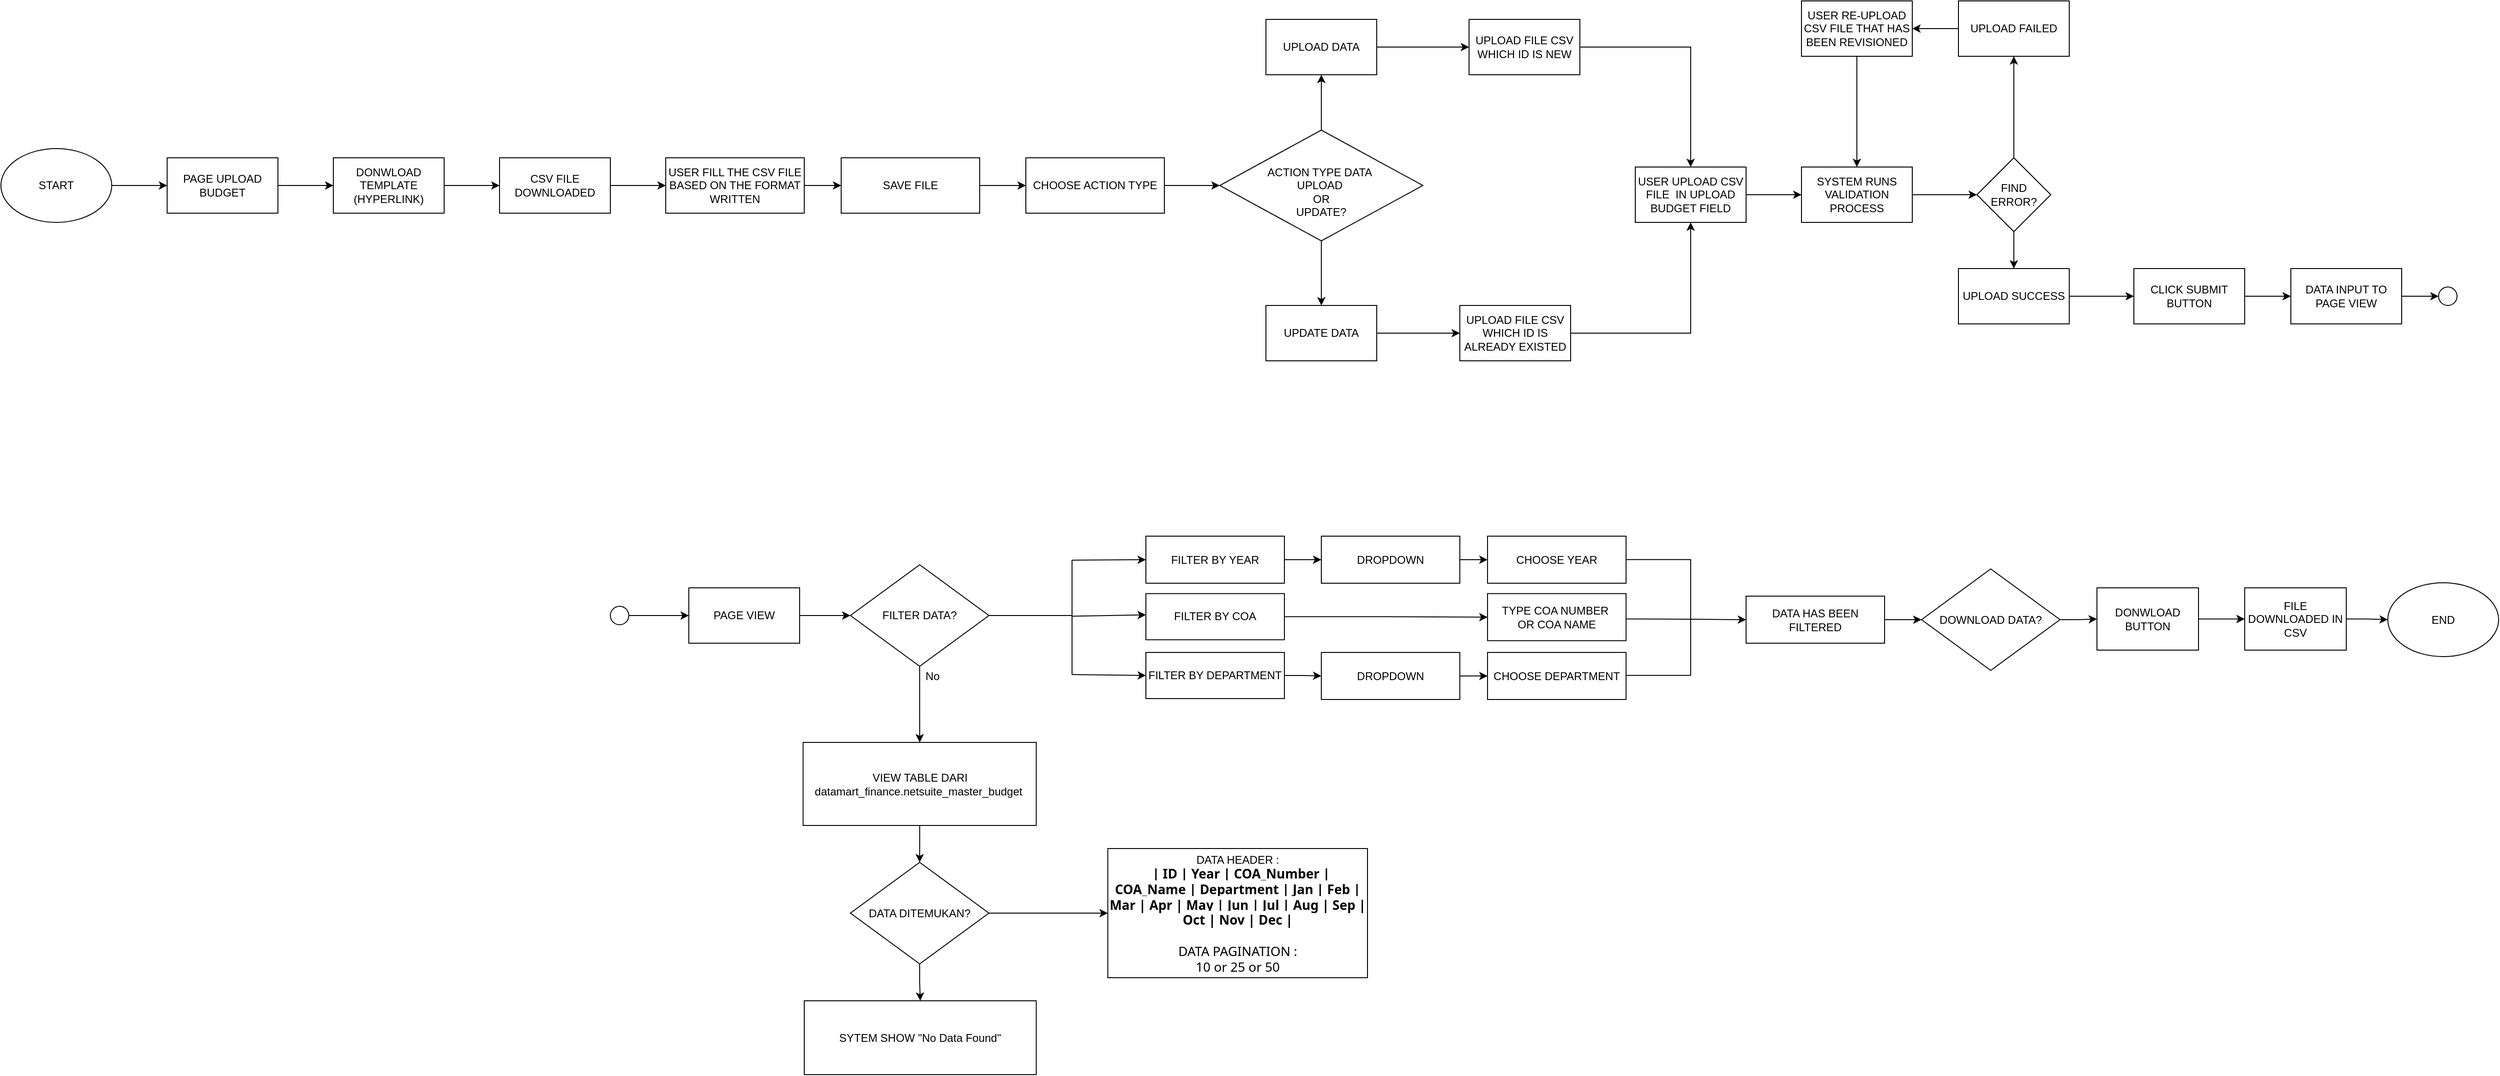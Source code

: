 <mxfile version="26.1.1">
  <diagram name="Page-1" id="rVhgOGxeyQuXEXUFn2q0">
    <mxGraphModel dx="3082" dy="984" grid="1" gridSize="10" guides="1" tooltips="1" connect="1" arrows="1" fold="1" page="1" pageScale="1" pageWidth="850" pageHeight="1100" math="0" shadow="0">
      <root>
        <mxCell id="0" />
        <mxCell id="1" parent="0" />
        <mxCell id="I8TiSBE5ZwDcG0NRmcf--39" value="" style="edgeStyle=orthogonalEdgeStyle;rounded=0;orthogonalLoop=1;jettySize=auto;html=1;" edge="1" parent="1" source="I8TiSBE5ZwDcG0NRmcf--1" target="I8TiSBE5ZwDcG0NRmcf--2">
          <mxGeometry relative="1" as="geometry" />
        </mxCell>
        <mxCell id="I8TiSBE5ZwDcG0NRmcf--1" value="START" style="ellipse;whiteSpace=wrap;html=1;" vertex="1" parent="1">
          <mxGeometry x="-460" y="330" width="120" height="80" as="geometry" />
        </mxCell>
        <mxCell id="I8TiSBE5ZwDcG0NRmcf--40" value="" style="edgeStyle=orthogonalEdgeStyle;rounded=0;orthogonalLoop=1;jettySize=auto;html=1;" edge="1" parent="1" source="I8TiSBE5ZwDcG0NRmcf--2" target="I8TiSBE5ZwDcG0NRmcf--20">
          <mxGeometry relative="1" as="geometry" />
        </mxCell>
        <mxCell id="I8TiSBE5ZwDcG0NRmcf--2" value="PAGE UPLOAD BUDGET" style="rounded=0;whiteSpace=wrap;html=1;" vertex="1" parent="1">
          <mxGeometry x="-280" y="340" width="120" height="60" as="geometry" />
        </mxCell>
        <mxCell id="I8TiSBE5ZwDcG0NRmcf--46" value="" style="edgeStyle=orthogonalEdgeStyle;rounded=0;orthogonalLoop=1;jettySize=auto;html=1;" edge="1" parent="1" source="I8TiSBE5ZwDcG0NRmcf--4" target="I8TiSBE5ZwDcG0NRmcf--6">
          <mxGeometry relative="1" as="geometry" />
        </mxCell>
        <mxCell id="I8TiSBE5ZwDcG0NRmcf--47" value="" style="edgeStyle=orthogonalEdgeStyle;rounded=0;orthogonalLoop=1;jettySize=auto;html=1;" edge="1" parent="1" source="I8TiSBE5ZwDcG0NRmcf--4" target="I8TiSBE5ZwDcG0NRmcf--5">
          <mxGeometry relative="1" as="geometry" />
        </mxCell>
        <mxCell id="I8TiSBE5ZwDcG0NRmcf--4" value="&lt;div&gt;&lt;br&gt;&lt;/div&gt;ACTION TYPE DATA&amp;nbsp;&lt;div&gt;UPLOAD&amp;nbsp;&lt;div&gt;OR&lt;/div&gt;&lt;div&gt;UPDATE?&lt;/div&gt;&lt;/div&gt;" style="rhombus;whiteSpace=wrap;html=1;" vertex="1" parent="1">
          <mxGeometry x="860" y="310" width="220" height="120" as="geometry" />
        </mxCell>
        <mxCell id="I8TiSBE5ZwDcG0NRmcf--49" value="" style="edgeStyle=orthogonalEdgeStyle;rounded=0;orthogonalLoop=1;jettySize=auto;html=1;" edge="1" parent="1" source="I8TiSBE5ZwDcG0NRmcf--5" target="I8TiSBE5ZwDcG0NRmcf--8">
          <mxGeometry relative="1" as="geometry" />
        </mxCell>
        <mxCell id="I8TiSBE5ZwDcG0NRmcf--5" value="UPDATE DATA" style="rounded=0;whiteSpace=wrap;html=1;" vertex="1" parent="1">
          <mxGeometry x="910" y="500" width="120" height="60" as="geometry" />
        </mxCell>
        <mxCell id="I8TiSBE5ZwDcG0NRmcf--48" value="" style="edgeStyle=orthogonalEdgeStyle;rounded=0;orthogonalLoop=1;jettySize=auto;html=1;" edge="1" parent="1" source="I8TiSBE5ZwDcG0NRmcf--6" target="I8TiSBE5ZwDcG0NRmcf--7">
          <mxGeometry relative="1" as="geometry" />
        </mxCell>
        <mxCell id="I8TiSBE5ZwDcG0NRmcf--6" value="UPLOAD DATA" style="rounded=0;whiteSpace=wrap;html=1;" vertex="1" parent="1">
          <mxGeometry x="910" y="190" width="120" height="60" as="geometry" />
        </mxCell>
        <mxCell id="I8TiSBE5ZwDcG0NRmcf--50" style="edgeStyle=orthogonalEdgeStyle;rounded=0;orthogonalLoop=1;jettySize=auto;html=1;" edge="1" parent="1" source="I8TiSBE5ZwDcG0NRmcf--7" target="I8TiSBE5ZwDcG0NRmcf--23">
          <mxGeometry relative="1" as="geometry" />
        </mxCell>
        <mxCell id="I8TiSBE5ZwDcG0NRmcf--7" value="UPLOAD FILE CSV WHICH ID IS NEW" style="rounded=0;whiteSpace=wrap;html=1;" vertex="1" parent="1">
          <mxGeometry x="1130" y="190" width="120" height="60" as="geometry" />
        </mxCell>
        <mxCell id="I8TiSBE5ZwDcG0NRmcf--51" style="edgeStyle=orthogonalEdgeStyle;rounded=0;orthogonalLoop=1;jettySize=auto;html=1;entryX=0.5;entryY=1;entryDx=0;entryDy=0;" edge="1" parent="1" source="I8TiSBE5ZwDcG0NRmcf--8" target="I8TiSBE5ZwDcG0NRmcf--23">
          <mxGeometry relative="1" as="geometry" />
        </mxCell>
        <mxCell id="I8TiSBE5ZwDcG0NRmcf--8" value="UPLOAD FILE CSV WHICH ID IS ALREADY EXISTED" style="rounded=0;whiteSpace=wrap;html=1;" vertex="1" parent="1">
          <mxGeometry x="1120" y="500" width="120" height="60" as="geometry" />
        </mxCell>
        <mxCell id="I8TiSBE5ZwDcG0NRmcf--62" value="" style="edgeStyle=orthogonalEdgeStyle;rounded=0;orthogonalLoop=1;jettySize=auto;html=1;" edge="1" parent="1" source="I8TiSBE5ZwDcG0NRmcf--10" target="I8TiSBE5ZwDcG0NRmcf--13">
          <mxGeometry relative="1" as="geometry" />
        </mxCell>
        <mxCell id="I8TiSBE5ZwDcG0NRmcf--10" value="PAGE VIEW" style="rounded=0;whiteSpace=wrap;html=1;" vertex="1" parent="1">
          <mxGeometry x="285" y="806" width="120" height="60" as="geometry" />
        </mxCell>
        <mxCell id="I8TiSBE5ZwDcG0NRmcf--60" value="" style="edgeStyle=orthogonalEdgeStyle;rounded=0;orthogonalLoop=1;jettySize=auto;html=1;" edge="1" parent="1" source="I8TiSBE5ZwDcG0NRmcf--12" target="I8TiSBE5ZwDcG0NRmcf--31">
          <mxGeometry relative="1" as="geometry" />
        </mxCell>
        <mxCell id="I8TiSBE5ZwDcG0NRmcf--12" value="DATA INPUT TO PAGE VIEW" style="rounded=0;whiteSpace=wrap;html=1;" vertex="1" parent="1">
          <mxGeometry x="2020" y="460" width="120" height="60" as="geometry" />
        </mxCell>
        <mxCell id="I8TiSBE5ZwDcG0NRmcf--64" value="" style="edgeStyle=orthogonalEdgeStyle;rounded=0;orthogonalLoop=1;jettySize=auto;html=1;" edge="1" parent="1" source="I8TiSBE5ZwDcG0NRmcf--13" target="I8TiSBE5ZwDcG0NRmcf--14">
          <mxGeometry relative="1" as="geometry" />
        </mxCell>
        <mxCell id="I8TiSBE5ZwDcG0NRmcf--13" value="&lt;div&gt;FILTER DATA?&lt;/div&gt;" style="rhombus;whiteSpace=wrap;html=1;" vertex="1" parent="1">
          <mxGeometry x="460" y="781" width="150" height="110" as="geometry" />
        </mxCell>
        <mxCell id="I8TiSBE5ZwDcG0NRmcf--75" value="" style="edgeStyle=orthogonalEdgeStyle;rounded=0;orthogonalLoop=1;jettySize=auto;html=1;" edge="1" parent="1" source="I8TiSBE5ZwDcG0NRmcf--14" target="I8TiSBE5ZwDcG0NRmcf--74">
          <mxGeometry relative="1" as="geometry" />
        </mxCell>
        <mxCell id="I8TiSBE5ZwDcG0NRmcf--14" value="VIEW TABLE DARI&lt;div&gt;datamart_finance.netsuite_master_budget&amp;nbsp;&lt;/div&gt;" style="rounded=0;whiteSpace=wrap;html=1;" vertex="1" parent="1">
          <mxGeometry x="408.75" y="973.5" width="252.5" height="90" as="geometry" />
        </mxCell>
        <mxCell id="I8TiSBE5ZwDcG0NRmcf--101" style="edgeStyle=orthogonalEdgeStyle;rounded=0;orthogonalLoop=1;jettySize=auto;html=1;entryX=0;entryY=0.5;entryDx=0;entryDy=0;" edge="1" parent="1" source="I8TiSBE5ZwDcG0NRmcf--15" target="I8TiSBE5ZwDcG0NRmcf--89">
          <mxGeometry relative="1" as="geometry" />
        </mxCell>
        <mxCell id="I8TiSBE5ZwDcG0NRmcf--15" value="FILTER BY YEAR" style="rounded=0;whiteSpace=wrap;html=1;" vertex="1" parent="1">
          <mxGeometry x="780" y="750" width="150" height="51" as="geometry" />
        </mxCell>
        <mxCell id="I8TiSBE5ZwDcG0NRmcf--66" value="" style="edgeStyle=orthogonalEdgeStyle;rounded=0;orthogonalLoop=1;jettySize=auto;html=1;" edge="1" parent="1" source="I8TiSBE5ZwDcG0NRmcf--16" target="I8TiSBE5ZwDcG0NRmcf--17">
          <mxGeometry relative="1" as="geometry" />
        </mxCell>
        <mxCell id="I8TiSBE5ZwDcG0NRmcf--16" value="&lt;div&gt;DOWNLOAD DATA?&lt;/div&gt;" style="rhombus;whiteSpace=wrap;html=1;" vertex="1" parent="1">
          <mxGeometry x="1620" y="785.5" width="150" height="110" as="geometry" />
        </mxCell>
        <mxCell id="I8TiSBE5ZwDcG0NRmcf--67" value="" style="edgeStyle=orthogonalEdgeStyle;rounded=0;orthogonalLoop=1;jettySize=auto;html=1;" edge="1" parent="1" source="I8TiSBE5ZwDcG0NRmcf--17" target="I8TiSBE5ZwDcG0NRmcf--18">
          <mxGeometry relative="1" as="geometry" />
        </mxCell>
        <mxCell id="I8TiSBE5ZwDcG0NRmcf--17" value="DONWLOAD BUTTON" style="rounded=0;whiteSpace=wrap;html=1;" vertex="1" parent="1">
          <mxGeometry x="1810" y="806" width="110" height="67.5" as="geometry" />
        </mxCell>
        <mxCell id="I8TiSBE5ZwDcG0NRmcf--69" value="" style="edgeStyle=orthogonalEdgeStyle;rounded=0;orthogonalLoop=1;jettySize=auto;html=1;" edge="1" parent="1" source="I8TiSBE5ZwDcG0NRmcf--18" target="I8TiSBE5ZwDcG0NRmcf--68">
          <mxGeometry relative="1" as="geometry" />
        </mxCell>
        <mxCell id="I8TiSBE5ZwDcG0NRmcf--18" value="FILE DOWNLOADED IN CSV" style="rounded=0;whiteSpace=wrap;html=1;" vertex="1" parent="1">
          <mxGeometry x="1970" y="806" width="110" height="67.5" as="geometry" />
        </mxCell>
        <mxCell id="I8TiSBE5ZwDcG0NRmcf--41" value="" style="edgeStyle=orthogonalEdgeStyle;rounded=0;orthogonalLoop=1;jettySize=auto;html=1;" edge="1" parent="1" source="I8TiSBE5ZwDcG0NRmcf--20" target="I8TiSBE5ZwDcG0NRmcf--21">
          <mxGeometry relative="1" as="geometry" />
        </mxCell>
        <mxCell id="I8TiSBE5ZwDcG0NRmcf--20" value="DONWLOAD TEMPLATE&lt;div&gt;(HYPERLINK)&lt;/div&gt;" style="rounded=0;whiteSpace=wrap;html=1;" vertex="1" parent="1">
          <mxGeometry x="-100" y="340" width="120" height="60" as="geometry" />
        </mxCell>
        <mxCell id="I8TiSBE5ZwDcG0NRmcf--42" value="" style="edgeStyle=orthogonalEdgeStyle;rounded=0;orthogonalLoop=1;jettySize=auto;html=1;" edge="1" parent="1" source="I8TiSBE5ZwDcG0NRmcf--21" target="I8TiSBE5ZwDcG0NRmcf--22">
          <mxGeometry relative="1" as="geometry" />
        </mxCell>
        <mxCell id="I8TiSBE5ZwDcG0NRmcf--21" value="CSV FILE DOWNLOADED" style="rounded=0;whiteSpace=wrap;html=1;" vertex="1" parent="1">
          <mxGeometry x="80" y="340" width="120" height="60" as="geometry" />
        </mxCell>
        <mxCell id="I8TiSBE5ZwDcG0NRmcf--43" value="" style="edgeStyle=orthogonalEdgeStyle;rounded=0;orthogonalLoop=1;jettySize=auto;html=1;" edge="1" parent="1" source="I8TiSBE5ZwDcG0NRmcf--22" target="I8TiSBE5ZwDcG0NRmcf--37">
          <mxGeometry relative="1" as="geometry" />
        </mxCell>
        <mxCell id="I8TiSBE5ZwDcG0NRmcf--22" value="USER FILL THE CSV FILE BASED ON THE FORMAT WRITTEN" style="rounded=0;whiteSpace=wrap;html=1;" vertex="1" parent="1">
          <mxGeometry x="260" y="340" width="150" height="60" as="geometry" />
        </mxCell>
        <mxCell id="I8TiSBE5ZwDcG0NRmcf--52" value="" style="edgeStyle=orthogonalEdgeStyle;rounded=0;orthogonalLoop=1;jettySize=auto;html=1;" edge="1" parent="1" source="I8TiSBE5ZwDcG0NRmcf--23" target="I8TiSBE5ZwDcG0NRmcf--24">
          <mxGeometry relative="1" as="geometry" />
        </mxCell>
        <mxCell id="I8TiSBE5ZwDcG0NRmcf--23" value="USER UPLOAD CSV FILE&amp;nbsp; IN UPLOAD BUDGET FIELD" style="rounded=0;whiteSpace=wrap;html=1;" vertex="1" parent="1">
          <mxGeometry x="1310" y="350" width="120" height="60" as="geometry" />
        </mxCell>
        <mxCell id="I8TiSBE5ZwDcG0NRmcf--53" value="" style="edgeStyle=orthogonalEdgeStyle;rounded=0;orthogonalLoop=1;jettySize=auto;html=1;" edge="1" parent="1" source="I8TiSBE5ZwDcG0NRmcf--24" target="I8TiSBE5ZwDcG0NRmcf--25">
          <mxGeometry relative="1" as="geometry" />
        </mxCell>
        <mxCell id="I8TiSBE5ZwDcG0NRmcf--24" value="SYSTEM RUNS VALIDATION PROCESS" style="rounded=0;whiteSpace=wrap;html=1;" vertex="1" parent="1">
          <mxGeometry x="1490" y="350" width="120" height="60" as="geometry" />
        </mxCell>
        <mxCell id="I8TiSBE5ZwDcG0NRmcf--54" value="" style="edgeStyle=orthogonalEdgeStyle;rounded=0;orthogonalLoop=1;jettySize=auto;html=1;" edge="1" parent="1" source="I8TiSBE5ZwDcG0NRmcf--25" target="I8TiSBE5ZwDcG0NRmcf--26">
          <mxGeometry relative="1" as="geometry" />
        </mxCell>
        <mxCell id="I8TiSBE5ZwDcG0NRmcf--57" value="" style="edgeStyle=orthogonalEdgeStyle;rounded=0;orthogonalLoop=1;jettySize=auto;html=1;" edge="1" parent="1" source="I8TiSBE5ZwDcG0NRmcf--25" target="I8TiSBE5ZwDcG0NRmcf--27">
          <mxGeometry relative="1" as="geometry" />
        </mxCell>
        <mxCell id="I8TiSBE5ZwDcG0NRmcf--25" value="FIND ERROR?" style="rhombus;whiteSpace=wrap;html=1;" vertex="1" parent="1">
          <mxGeometry x="1680" y="340" width="80" height="80" as="geometry" />
        </mxCell>
        <mxCell id="I8TiSBE5ZwDcG0NRmcf--55" value="" style="edgeStyle=orthogonalEdgeStyle;rounded=0;orthogonalLoop=1;jettySize=auto;html=1;" edge="1" parent="1" source="I8TiSBE5ZwDcG0NRmcf--26" target="I8TiSBE5ZwDcG0NRmcf--29">
          <mxGeometry relative="1" as="geometry" />
        </mxCell>
        <mxCell id="I8TiSBE5ZwDcG0NRmcf--26" value="UPLOAD FAILED" style="rounded=0;whiteSpace=wrap;html=1;" vertex="1" parent="1">
          <mxGeometry x="1660" y="170" width="120" height="60" as="geometry" />
        </mxCell>
        <mxCell id="I8TiSBE5ZwDcG0NRmcf--58" value="" style="edgeStyle=orthogonalEdgeStyle;rounded=0;orthogonalLoop=1;jettySize=auto;html=1;" edge="1" parent="1" source="I8TiSBE5ZwDcG0NRmcf--27" target="I8TiSBE5ZwDcG0NRmcf--30">
          <mxGeometry relative="1" as="geometry" />
        </mxCell>
        <mxCell id="I8TiSBE5ZwDcG0NRmcf--27" value="UPLOAD SUCCESS" style="rounded=0;whiteSpace=wrap;html=1;" vertex="1" parent="1">
          <mxGeometry x="1660" y="460" width="120" height="60" as="geometry" />
        </mxCell>
        <mxCell id="I8TiSBE5ZwDcG0NRmcf--56" style="edgeStyle=orthogonalEdgeStyle;rounded=0;orthogonalLoop=1;jettySize=auto;html=1;entryX=0.5;entryY=0;entryDx=0;entryDy=0;" edge="1" parent="1" source="I8TiSBE5ZwDcG0NRmcf--29" target="I8TiSBE5ZwDcG0NRmcf--24">
          <mxGeometry relative="1" as="geometry" />
        </mxCell>
        <mxCell id="I8TiSBE5ZwDcG0NRmcf--29" value="USER RE-UPLOAD CSV FILE THAT HAS BEEN REVISIONED" style="rounded=0;whiteSpace=wrap;html=1;" vertex="1" parent="1">
          <mxGeometry x="1490" y="170" width="120" height="60" as="geometry" />
        </mxCell>
        <mxCell id="I8TiSBE5ZwDcG0NRmcf--59" value="" style="edgeStyle=orthogonalEdgeStyle;rounded=0;orthogonalLoop=1;jettySize=auto;html=1;" edge="1" parent="1" source="I8TiSBE5ZwDcG0NRmcf--30" target="I8TiSBE5ZwDcG0NRmcf--12">
          <mxGeometry relative="1" as="geometry" />
        </mxCell>
        <mxCell id="I8TiSBE5ZwDcG0NRmcf--30" value="CLICK SUBMIT BUTTON" style="rounded=0;whiteSpace=wrap;html=1;" vertex="1" parent="1">
          <mxGeometry x="1850" y="460" width="120" height="60" as="geometry" />
        </mxCell>
        <mxCell id="I8TiSBE5ZwDcG0NRmcf--31" value="" style="verticalLabelPosition=bottom;verticalAlign=top;html=1;shape=mxgraph.flowchart.on-page_reference;" vertex="1" parent="1">
          <mxGeometry x="2180" y="480" width="20" height="20" as="geometry" />
        </mxCell>
        <mxCell id="I8TiSBE5ZwDcG0NRmcf--61" value="" style="edgeStyle=orthogonalEdgeStyle;rounded=0;orthogonalLoop=1;jettySize=auto;html=1;" edge="1" parent="1" source="I8TiSBE5ZwDcG0NRmcf--32" target="I8TiSBE5ZwDcG0NRmcf--10">
          <mxGeometry relative="1" as="geometry" />
        </mxCell>
        <mxCell id="I8TiSBE5ZwDcG0NRmcf--32" value="" style="verticalLabelPosition=bottom;verticalAlign=top;html=1;shape=mxgraph.flowchart.on-page_reference;" vertex="1" parent="1">
          <mxGeometry x="200" y="826" width="20" height="20" as="geometry" />
        </mxCell>
        <mxCell id="I8TiSBE5ZwDcG0NRmcf--44" value="" style="edgeStyle=orthogonalEdgeStyle;rounded=0;orthogonalLoop=1;jettySize=auto;html=1;" edge="1" parent="1" source="I8TiSBE5ZwDcG0NRmcf--37" target="I8TiSBE5ZwDcG0NRmcf--38">
          <mxGeometry relative="1" as="geometry" />
        </mxCell>
        <mxCell id="I8TiSBE5ZwDcG0NRmcf--37" value="SAVE FILE" style="rounded=0;whiteSpace=wrap;html=1;" vertex="1" parent="1">
          <mxGeometry x="450" y="340" width="150" height="60" as="geometry" />
        </mxCell>
        <mxCell id="I8TiSBE5ZwDcG0NRmcf--45" value="" style="edgeStyle=orthogonalEdgeStyle;rounded=0;orthogonalLoop=1;jettySize=auto;html=1;" edge="1" parent="1" source="I8TiSBE5ZwDcG0NRmcf--38" target="I8TiSBE5ZwDcG0NRmcf--4">
          <mxGeometry relative="1" as="geometry" />
        </mxCell>
        <mxCell id="I8TiSBE5ZwDcG0NRmcf--38" value="CHOOSE ACTION TYPE" style="rounded=0;whiteSpace=wrap;html=1;" vertex="1" parent="1">
          <mxGeometry x="650" y="340" width="150" height="60" as="geometry" />
        </mxCell>
        <mxCell id="I8TiSBE5ZwDcG0NRmcf--68" value="END" style="ellipse;whiteSpace=wrap;html=1;" vertex="1" parent="1">
          <mxGeometry x="2125" y="800.5" width="120" height="80" as="geometry" />
        </mxCell>
        <mxCell id="I8TiSBE5ZwDcG0NRmcf--70" value="DATA HEADER :&lt;br&gt;&lt;div&gt;&lt;span style=&quot;font-family: &amp;quot;Segoe UI VSS (Regular)&amp;quot;, &amp;quot;Segoe UI&amp;quot;, -apple-system, BlinkMacSystemFont, Roboto, &amp;quot;Helvetica Neue&amp;quot;, Helvetica, Ubuntu, Arial, sans-serif, &amp;quot;Apple Color Emoji&amp;quot;, &amp;quot;Segoe UI Emoji&amp;quot;, &amp;quot;Segoe UI Symbol&amp;quot;; font-size: 14px; text-align: start; background-color: rgb(255, 255, 255);&quot;&gt;&amp;nbsp;&lt;/span&gt;&lt;span style=&quot;box-sizing: border-box; font-family: &amp;quot;Segoe UI VSS (Regular)&amp;quot;, &amp;quot;Segoe UI&amp;quot;, -apple-system, BlinkMacSystemFont, Roboto, &amp;quot;Helvetica Neue&amp;quot;, Helvetica, Ubuntu, Arial, sans-serif, &amp;quot;Apple Color Emoji&amp;quot;, &amp;quot;Segoe UI Emoji&amp;quot;, &amp;quot;Segoe UI Symbol&amp;quot;; font-size: 14px; text-align: start; background-color: rgb(255, 255, 255);&quot;&gt;&lt;b&gt;&amp;nbsp;| ID | Year | COA_Number | COA_Name | Department | Jan | Feb | Mar | Apr | May | Jun | Jul | Aug | Sep | Oct | Nov | Dec |&lt;/b&gt;&lt;br&gt;&lt;br&gt;DATA PAGINATION :&lt;/span&gt;&lt;/div&gt;&lt;div&gt;&lt;span style=&quot;box-sizing: border-box; font-family: &amp;quot;Segoe UI VSS (Regular)&amp;quot;, &amp;quot;Segoe UI&amp;quot;, -apple-system, BlinkMacSystemFont, Roboto, &amp;quot;Helvetica Neue&amp;quot;, Helvetica, Ubuntu, Arial, sans-serif, &amp;quot;Apple Color Emoji&amp;quot;, &amp;quot;Segoe UI Emoji&amp;quot;, &amp;quot;Segoe UI Symbol&amp;quot;; font-size: 14px; text-align: start; background-color: rgb(255, 255, 255);&quot;&gt;10 or 25 or 50&lt;/span&gt;&lt;/div&gt;" style="rounded=0;whiteSpace=wrap;html=1;" vertex="1" parent="1">
          <mxGeometry x="738.75" y="1088.5" width="281.25" height="140" as="geometry" />
        </mxCell>
        <mxCell id="I8TiSBE5ZwDcG0NRmcf--72" value="No" style="text;html=1;align=center;verticalAlign=middle;whiteSpace=wrap;rounded=0;" vertex="1" parent="1">
          <mxGeometry x="519" y="887" width="60" height="30" as="geometry" />
        </mxCell>
        <mxCell id="I8TiSBE5ZwDcG0NRmcf--77" value="" style="edgeStyle=orthogonalEdgeStyle;rounded=0;orthogonalLoop=1;jettySize=auto;html=1;" edge="1" parent="1" source="I8TiSBE5ZwDcG0NRmcf--74" target="I8TiSBE5ZwDcG0NRmcf--76">
          <mxGeometry relative="1" as="geometry" />
        </mxCell>
        <mxCell id="I8TiSBE5ZwDcG0NRmcf--74" value="&lt;div&gt;DATA DITEMUKAN?&lt;/div&gt;" style="rhombus;whiteSpace=wrap;html=1;" vertex="1" parent="1">
          <mxGeometry x="460" y="1103.5" width="150" height="110" as="geometry" />
        </mxCell>
        <mxCell id="I8TiSBE5ZwDcG0NRmcf--76" value="SYTEM SHOW &quot;No Data Found&quot;" style="rounded=0;whiteSpace=wrap;html=1;" vertex="1" parent="1">
          <mxGeometry x="410" y="1253.5" width="251.25" height="80" as="geometry" />
        </mxCell>
        <mxCell id="I8TiSBE5ZwDcG0NRmcf--78" style="edgeStyle=orthogonalEdgeStyle;rounded=0;orthogonalLoop=1;jettySize=auto;html=1;" edge="1" parent="1" source="I8TiSBE5ZwDcG0NRmcf--74" target="I8TiSBE5ZwDcG0NRmcf--70">
          <mxGeometry relative="1" as="geometry" />
        </mxCell>
        <mxCell id="I8TiSBE5ZwDcG0NRmcf--102" value="" style="edgeStyle=orthogonalEdgeStyle;rounded=0;orthogonalLoop=1;jettySize=auto;html=1;" edge="1" parent="1" source="I8TiSBE5ZwDcG0NRmcf--87" target="I8TiSBE5ZwDcG0NRmcf--94">
          <mxGeometry relative="1" as="geometry" />
        </mxCell>
        <mxCell id="I8TiSBE5ZwDcG0NRmcf--87" value="FILTER BY COA" style="rounded=0;whiteSpace=wrap;html=1;" vertex="1" parent="1">
          <mxGeometry x="780" y="812.25" width="150" height="50" as="geometry" />
        </mxCell>
        <mxCell id="I8TiSBE5ZwDcG0NRmcf--104" style="edgeStyle=orthogonalEdgeStyle;rounded=0;orthogonalLoop=1;jettySize=auto;html=1;entryX=0;entryY=0.5;entryDx=0;entryDy=0;" edge="1" parent="1" source="I8TiSBE5ZwDcG0NRmcf--88" target="I8TiSBE5ZwDcG0NRmcf--92">
          <mxGeometry relative="1" as="geometry" />
        </mxCell>
        <mxCell id="I8TiSBE5ZwDcG0NRmcf--88" value="FILTER BY DEPARTMENT" style="rounded=0;whiteSpace=wrap;html=1;" vertex="1" parent="1">
          <mxGeometry x="780" y="876" width="150" height="50" as="geometry" />
        </mxCell>
        <mxCell id="I8TiSBE5ZwDcG0NRmcf--105" style="edgeStyle=orthogonalEdgeStyle;rounded=0;orthogonalLoop=1;jettySize=auto;html=1;" edge="1" parent="1" source="I8TiSBE5ZwDcG0NRmcf--89" target="I8TiSBE5ZwDcG0NRmcf--90">
          <mxGeometry relative="1" as="geometry" />
        </mxCell>
        <mxCell id="I8TiSBE5ZwDcG0NRmcf--89" value="DROPDOWN" style="rounded=0;whiteSpace=wrap;html=1;" vertex="1" parent="1">
          <mxGeometry x="970" y="750" width="150" height="51" as="geometry" />
        </mxCell>
        <mxCell id="I8TiSBE5ZwDcG0NRmcf--90" value="CHOOSE YEAR" style="rounded=0;whiteSpace=wrap;html=1;" vertex="1" parent="1">
          <mxGeometry x="1150" y="750" width="150" height="51" as="geometry" />
        </mxCell>
        <mxCell id="I8TiSBE5ZwDcG0NRmcf--114" value="" style="edgeStyle=orthogonalEdgeStyle;rounded=0;orthogonalLoop=1;jettySize=auto;html=1;" edge="1" parent="1" source="I8TiSBE5ZwDcG0NRmcf--91" target="I8TiSBE5ZwDcG0NRmcf--16">
          <mxGeometry relative="1" as="geometry" />
        </mxCell>
        <mxCell id="I8TiSBE5ZwDcG0NRmcf--91" value="DATA HAS BEEN&lt;div&gt;FILTERED&lt;/div&gt;" style="rounded=0;whiteSpace=wrap;html=1;" vertex="1" parent="1">
          <mxGeometry x="1430" y="815" width="150" height="51" as="geometry" />
        </mxCell>
        <mxCell id="I8TiSBE5ZwDcG0NRmcf--106" style="edgeStyle=orthogonalEdgeStyle;rounded=0;orthogonalLoop=1;jettySize=auto;html=1;" edge="1" parent="1" source="I8TiSBE5ZwDcG0NRmcf--92" target="I8TiSBE5ZwDcG0NRmcf--93">
          <mxGeometry relative="1" as="geometry" />
        </mxCell>
        <mxCell id="I8TiSBE5ZwDcG0NRmcf--92" value="DROPDOWN" style="rounded=0;whiteSpace=wrap;html=1;" vertex="1" parent="1">
          <mxGeometry x="970" y="876" width="150" height="51" as="geometry" />
        </mxCell>
        <mxCell id="I8TiSBE5ZwDcG0NRmcf--93" value="CHOOSE DEPARTMENT" style="rounded=0;whiteSpace=wrap;html=1;" vertex="1" parent="1">
          <mxGeometry x="1150" y="876" width="150" height="51" as="geometry" />
        </mxCell>
        <mxCell id="I8TiSBE5ZwDcG0NRmcf--94" value="TYPE COA NUMBER&amp;nbsp;&lt;div&gt;OR COA NAME&lt;/div&gt;" style="rounded=0;whiteSpace=wrap;html=1;" vertex="1" parent="1">
          <mxGeometry x="1150" y="812.25" width="150" height="51" as="geometry" />
        </mxCell>
        <mxCell id="I8TiSBE5ZwDcG0NRmcf--95" value="" style="endArrow=none;html=1;rounded=0;exitX=1;exitY=0.5;exitDx=0;exitDy=0;" edge="1" parent="1" source="I8TiSBE5ZwDcG0NRmcf--13">
          <mxGeometry width="50" height="50" relative="1" as="geometry">
            <mxPoint x="655.696" y="826" as="sourcePoint" />
            <mxPoint x="700" y="836" as="targetPoint" />
          </mxGeometry>
        </mxCell>
        <mxCell id="I8TiSBE5ZwDcG0NRmcf--96" value="" style="endArrow=none;html=1;rounded=0;" edge="1" parent="1">
          <mxGeometry width="50" height="50" relative="1" as="geometry">
            <mxPoint x="700" y="900" as="sourcePoint" />
            <mxPoint x="700" y="776" as="targetPoint" />
          </mxGeometry>
        </mxCell>
        <mxCell id="I8TiSBE5ZwDcG0NRmcf--97" value="" style="endArrow=classic;html=1;rounded=0;entryX=0;entryY=0.5;entryDx=0;entryDy=0;" edge="1" parent="1" target="I8TiSBE5ZwDcG0NRmcf--15">
          <mxGeometry width="50" height="50" relative="1" as="geometry">
            <mxPoint x="700" y="776" as="sourcePoint" />
            <mxPoint x="770" y="840" as="targetPoint" />
          </mxGeometry>
        </mxCell>
        <mxCell id="I8TiSBE5ZwDcG0NRmcf--98" value="" style="endArrow=classic;html=1;rounded=0;" edge="1" parent="1">
          <mxGeometry width="50" height="50" relative="1" as="geometry">
            <mxPoint x="700" y="836.71" as="sourcePoint" />
            <mxPoint x="780" y="835.291" as="targetPoint" />
          </mxGeometry>
        </mxCell>
        <mxCell id="I8TiSBE5ZwDcG0NRmcf--99" value="" style="endArrow=classic;html=1;rounded=0;entryX=0;entryY=0.5;entryDx=0;entryDy=0;" edge="1" parent="1" target="I8TiSBE5ZwDcG0NRmcf--88">
          <mxGeometry width="50" height="50" relative="1" as="geometry">
            <mxPoint x="700" y="900" as="sourcePoint" />
            <mxPoint x="790" y="846.75" as="targetPoint" />
          </mxGeometry>
        </mxCell>
        <mxCell id="I8TiSBE5ZwDcG0NRmcf--109" value="" style="endArrow=none;html=1;rounded=0;" edge="1" parent="1">
          <mxGeometry width="50" height="50" relative="1" as="geometry">
            <mxPoint x="1370" y="901" as="sourcePoint" />
            <mxPoint x="1370" y="775" as="targetPoint" />
          </mxGeometry>
        </mxCell>
        <mxCell id="I8TiSBE5ZwDcG0NRmcf--110" value="" style="endArrow=none;html=1;rounded=0;exitX=1.003;exitY=0.539;exitDx=0;exitDy=0;exitPerimeter=0;" edge="1" parent="1" source="I8TiSBE5ZwDcG0NRmcf--94">
          <mxGeometry width="50" height="50" relative="1" as="geometry">
            <mxPoint x="1340" y="890" as="sourcePoint" />
            <mxPoint x="1370" y="840" as="targetPoint" />
          </mxGeometry>
        </mxCell>
        <mxCell id="I8TiSBE5ZwDcG0NRmcf--111" value="" style="endArrow=none;html=1;rounded=0;exitX=1.003;exitY=0.539;exitDx=0;exitDy=0;exitPerimeter=0;" edge="1" parent="1">
          <mxGeometry width="50" height="50" relative="1" as="geometry">
            <mxPoint x="1300" y="775.38" as="sourcePoint" />
            <mxPoint x="1370" y="775.38" as="targetPoint" />
          </mxGeometry>
        </mxCell>
        <mxCell id="I8TiSBE5ZwDcG0NRmcf--112" value="" style="endArrow=none;html=1;rounded=0;exitX=1.003;exitY=0.539;exitDx=0;exitDy=0;exitPerimeter=0;" edge="1" parent="1">
          <mxGeometry width="50" height="50" relative="1" as="geometry">
            <mxPoint x="1300" y="900.88" as="sourcePoint" />
            <mxPoint x="1370" y="900.88" as="targetPoint" />
          </mxGeometry>
        </mxCell>
        <mxCell id="I8TiSBE5ZwDcG0NRmcf--113" value="" style="endArrow=classic;html=1;rounded=0;entryX=0;entryY=0.5;entryDx=0;entryDy=0;" edge="1" parent="1" target="I8TiSBE5ZwDcG0NRmcf--91">
          <mxGeometry width="50" height="50" relative="1" as="geometry">
            <mxPoint x="1370" y="840" as="sourcePoint" />
            <mxPoint x="1430" y="850" as="targetPoint" />
          </mxGeometry>
        </mxCell>
      </root>
    </mxGraphModel>
  </diagram>
</mxfile>
